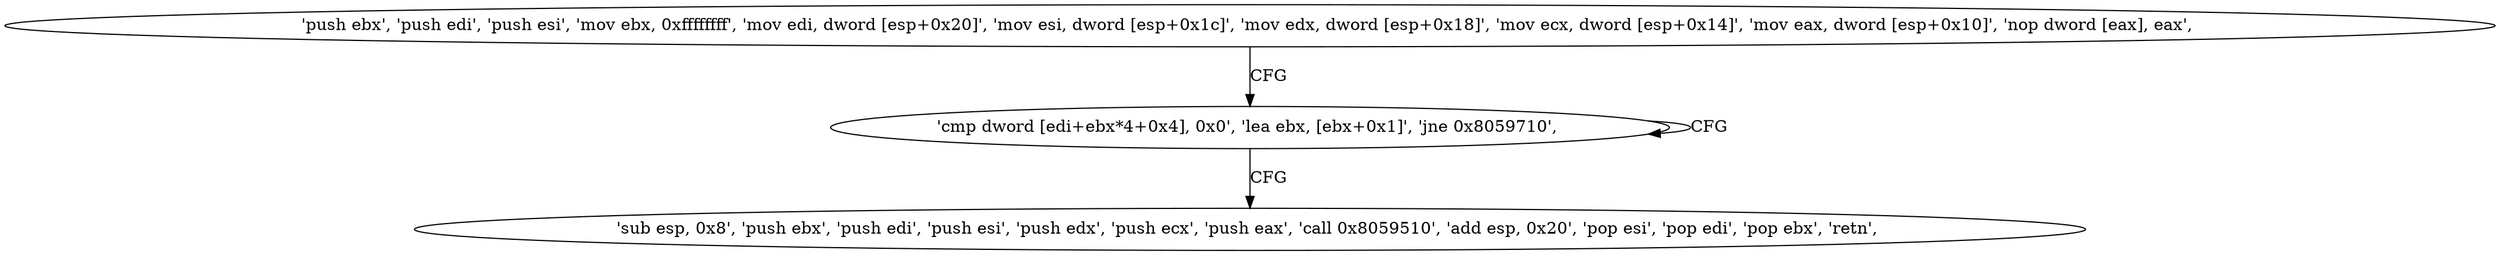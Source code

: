 digraph "func" {
"134584048" [label = "'push ebx', 'push edi', 'push esi', 'mov ebx, 0xffffffff', 'mov edi, dword [esp+0x20]', 'mov esi, dword [esp+0x1c]', 'mov edx, dword [esp+0x18]', 'mov ecx, dword [esp+0x14]', 'mov eax, dword [esp+0x10]', 'nop dword [eax], eax', " ]
"134584080" [label = "'cmp dword [edi+ebx*4+0x4], 0x0', 'lea ebx, [ebx+0x1]', 'jne 0x8059710', " ]
"134584090" [label = "'sub esp, 0x8', 'push ebx', 'push edi', 'push esi', 'push edx', 'push ecx', 'push eax', 'call 0x8059510', 'add esp, 0x20', 'pop esi', 'pop edi', 'pop ebx', 'retn', " ]
"134584048" -> "134584080" [ label = "CFG" ]
"134584080" -> "134584080" [ label = "CFG" ]
"134584080" -> "134584090" [ label = "CFG" ]
}
